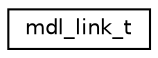 digraph G
{
  edge [fontname="Helvetica",fontsize="10",labelfontname="Helvetica",labelfontsize="10"];
  node [fontname="Helvetica",fontsize="10",shape=record];
  rankdir="LR";
  Node1 [label="mdl_link_t",height=0.2,width=0.4,color="black", fillcolor="white", style="filled",URL="$structmdl__link__t.html"];
}
